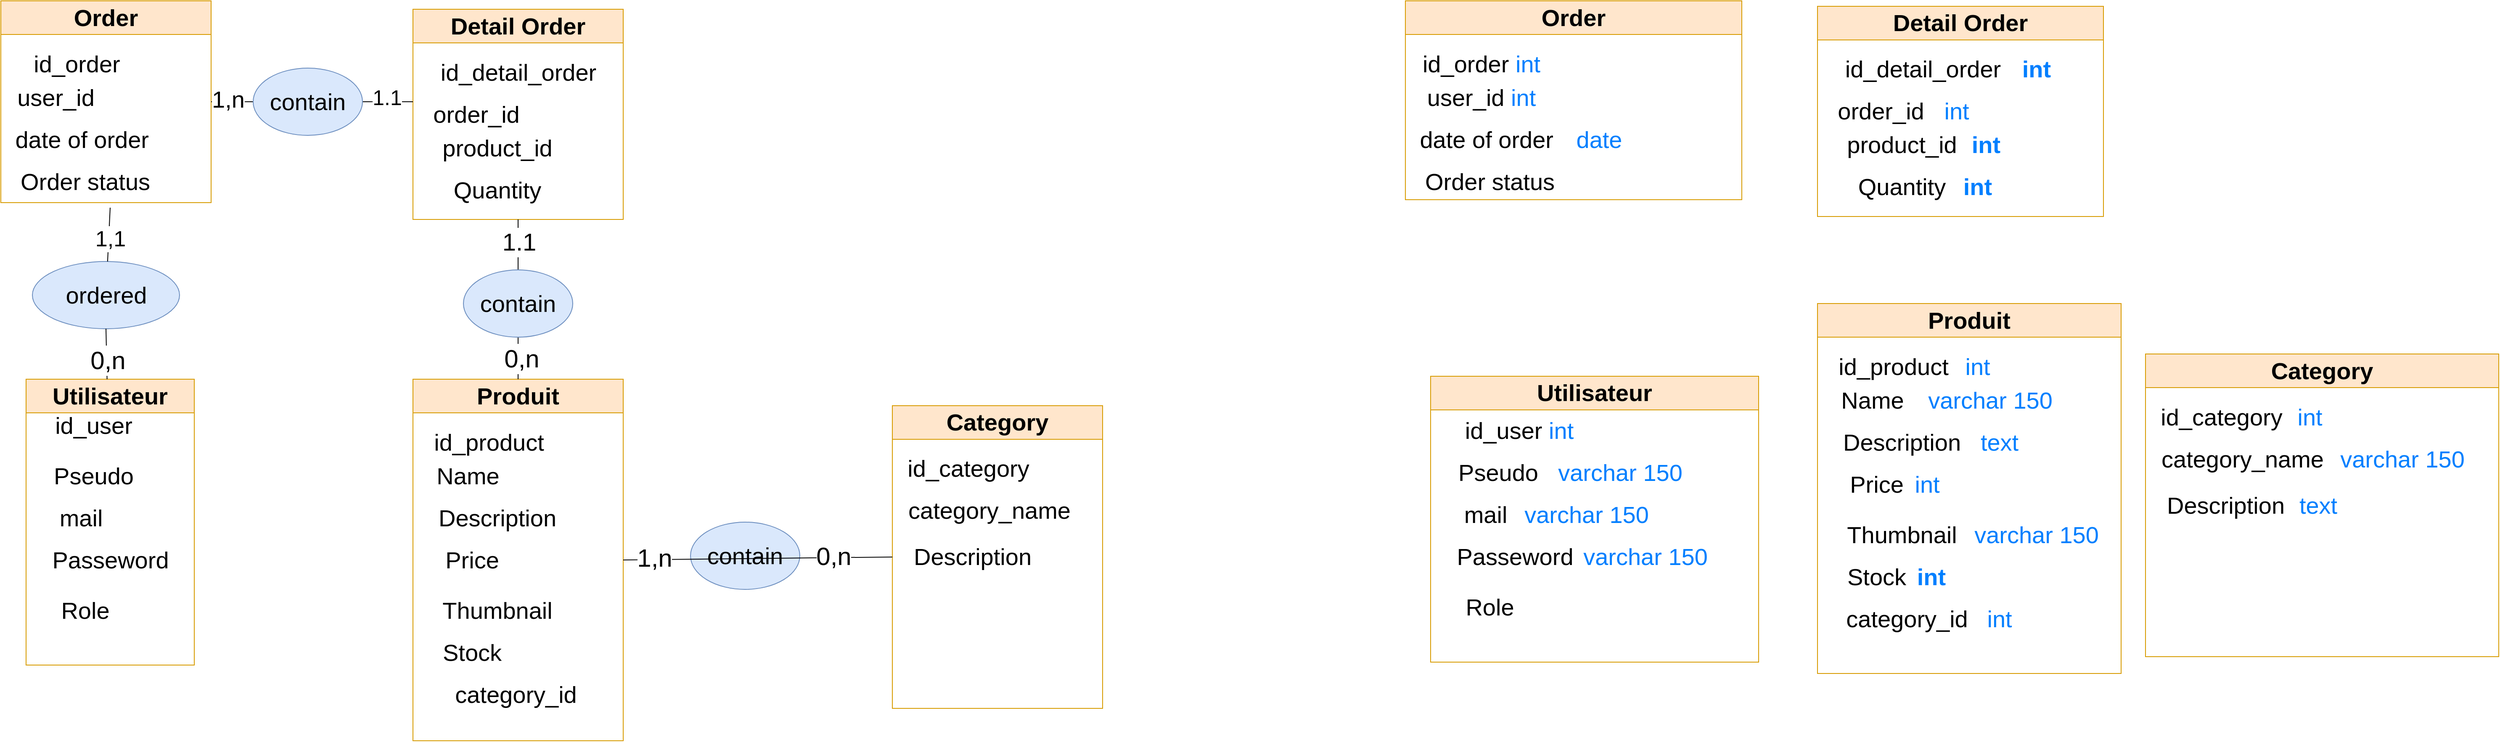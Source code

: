 <mxfile version="22.0.4" type="github">
  <diagram name="Page-1" id="r0-WqExdtS5ZCbGD1Gwn">
    <mxGraphModel dx="2049" dy="2240" grid="1" gridSize="10" guides="1" tooltips="1" connect="1" arrows="1" fold="1" page="1" pageScale="1" pageWidth="827" pageHeight="1169" math="0" shadow="0">
      <root>
        <mxCell id="0" />
        <mxCell id="1" parent="0" />
        <mxCell id="hgrAGrMgJBVK0adbvTiH-1" value="&lt;font style=&quot;font-size: 28px;&quot;&gt;Utilisateur&lt;/font&gt;" style="swimlane;whiteSpace=wrap;html=1;fillColor=#ffe6cc;strokeColor=#d79b00;fontSize=17;startSize=40;" vertex="1" parent="1">
          <mxGeometry x="330" y="-430" width="200" height="340" as="geometry">
            <mxRectangle x="330" y="-430" width="180" height="50" as="alternateBounds" />
          </mxGeometry>
        </mxCell>
        <mxCell id="hgrAGrMgJBVK0adbvTiH-2" value="Pseudo" style="text;html=1;align=center;verticalAlign=middle;resizable=0;points=[];autosize=1;strokeColor=none;fillColor=none;fontSize=28;" vertex="1" parent="hgrAGrMgJBVK0adbvTiH-1">
          <mxGeometry x="20" y="90" width="120" height="50" as="geometry" />
        </mxCell>
        <mxCell id="hgrAGrMgJBVK0adbvTiH-3" value="mail" style="text;html=1;align=center;verticalAlign=middle;resizable=0;points=[];autosize=1;strokeColor=none;fillColor=none;fontSize=28;" vertex="1" parent="hgrAGrMgJBVK0adbvTiH-1">
          <mxGeometry x="30" y="140" width="70" height="50" as="geometry" />
        </mxCell>
        <mxCell id="hgrAGrMgJBVK0adbvTiH-4" value="id_user" style="text;html=1;align=center;verticalAlign=middle;resizable=0;points=[];autosize=1;strokeColor=none;fillColor=none;fontSize=28;" vertex="1" parent="hgrAGrMgJBVK0adbvTiH-1">
          <mxGeometry x="20" y="30" width="120" height="50" as="geometry" />
        </mxCell>
        <mxCell id="hgrAGrMgJBVK0adbvTiH-6" value="Passeword" style="text;html=1;align=center;verticalAlign=middle;resizable=0;points=[];autosize=1;strokeColor=none;fillColor=none;fontSize=28;" vertex="1" parent="hgrAGrMgJBVK0adbvTiH-1">
          <mxGeometry x="20" y="190" width="160" height="50" as="geometry" />
        </mxCell>
        <mxCell id="hgrAGrMgJBVK0adbvTiH-7" value="Role" style="text;html=1;align=center;verticalAlign=middle;resizable=0;points=[];autosize=1;strokeColor=none;fillColor=none;fontSize=28;" vertex="1" parent="hgrAGrMgJBVK0adbvTiH-1">
          <mxGeometry x="30" y="250" width="80" height="50" as="geometry" />
        </mxCell>
        <mxCell id="hgrAGrMgJBVK0adbvTiH-8" value="&lt;span style=&quot;font-size: 28px;&quot;&gt;Produit&lt;/span&gt;" style="swimlane;whiteSpace=wrap;html=1;fillColor=#ffe6cc;strokeColor=#d79b00;fontSize=17;startSize=40;" vertex="1" parent="1">
          <mxGeometry x="790" y="-430" width="250" height="430" as="geometry">
            <mxRectangle x="330" y="-430" width="180" height="50" as="alternateBounds" />
          </mxGeometry>
        </mxCell>
        <mxCell id="hgrAGrMgJBVK0adbvTiH-9" value="Name" style="text;html=1;align=center;verticalAlign=middle;resizable=0;points=[];autosize=1;strokeColor=none;fillColor=none;fontSize=28;" vertex="1" parent="hgrAGrMgJBVK0adbvTiH-8">
          <mxGeometry x="15" y="90" width="100" height="50" as="geometry" />
        </mxCell>
        <mxCell id="hgrAGrMgJBVK0adbvTiH-10" value="Description" style="text;html=1;align=center;verticalAlign=middle;resizable=0;points=[];autosize=1;strokeColor=none;fillColor=none;fontSize=28;" vertex="1" parent="hgrAGrMgJBVK0adbvTiH-8">
          <mxGeometry x="20" y="140" width="160" height="50" as="geometry" />
        </mxCell>
        <mxCell id="hgrAGrMgJBVK0adbvTiH-11" value="id_product" style="text;html=1;align=center;verticalAlign=middle;resizable=0;points=[];autosize=1;strokeColor=none;fillColor=none;fontSize=28;" vertex="1" parent="hgrAGrMgJBVK0adbvTiH-8">
          <mxGeometry x="15" y="50" width="150" height="50" as="geometry" />
        </mxCell>
        <mxCell id="hgrAGrMgJBVK0adbvTiH-12" value="Price" style="text;html=1;align=center;verticalAlign=middle;resizable=0;points=[];autosize=1;strokeColor=none;fillColor=none;fontSize=28;" vertex="1" parent="hgrAGrMgJBVK0adbvTiH-8">
          <mxGeometry x="25" y="190" width="90" height="50" as="geometry" />
        </mxCell>
        <mxCell id="hgrAGrMgJBVK0adbvTiH-13" value="Thumbnail" style="text;html=1;align=center;verticalAlign=middle;resizable=0;points=[];autosize=1;strokeColor=none;fillColor=none;fontSize=28;" vertex="1" parent="hgrAGrMgJBVK0adbvTiH-8">
          <mxGeometry x="25" y="250" width="150" height="50" as="geometry" />
        </mxCell>
        <mxCell id="hgrAGrMgJBVK0adbvTiH-14" value="Stock" style="text;html=1;align=center;verticalAlign=middle;resizable=0;points=[];autosize=1;strokeColor=none;fillColor=none;fontSize=28;" vertex="1" parent="hgrAGrMgJBVK0adbvTiH-8">
          <mxGeometry x="25" y="300" width="90" height="50" as="geometry" />
        </mxCell>
        <mxCell id="hgrAGrMgJBVK0adbvTiH-58" value="category_id" style="text;html=1;align=center;verticalAlign=middle;resizable=0;points=[];autosize=1;strokeColor=none;fillColor=none;fontSize=28;" vertex="1" parent="hgrAGrMgJBVK0adbvTiH-8">
          <mxGeometry x="37" y="350" width="170" height="50" as="geometry" />
        </mxCell>
        <mxCell id="hgrAGrMgJBVK0adbvTiH-34" style="edgeStyle=orthogonalEdgeStyle;rounded=0;orthogonalLoop=1;jettySize=auto;html=1;exitX=1;exitY=0.5;exitDx=0;exitDy=0;strokeColor=none;" edge="1" parent="1" source="hgrAGrMgJBVK0adbvTiH-15">
          <mxGeometry relative="1" as="geometry">
            <mxPoint x="650" y="-750" as="targetPoint" />
          </mxGeometry>
        </mxCell>
        <mxCell id="hgrAGrMgJBVK0adbvTiH-15" value="&lt;span style=&quot;font-size: 28px;&quot;&gt;Order&lt;/span&gt;" style="swimlane;whiteSpace=wrap;html=1;fillColor=#ffe6cc;strokeColor=#d79b00;fontSize=17;startSize=40;" vertex="1" parent="1">
          <mxGeometry x="300" y="-880" width="250" height="240" as="geometry">
            <mxRectangle x="330" y="-430" width="180" height="50" as="alternateBounds" />
          </mxGeometry>
        </mxCell>
        <mxCell id="hgrAGrMgJBVK0adbvTiH-16" value="user_id" style="text;html=1;align=center;verticalAlign=middle;resizable=0;points=[];autosize=1;strokeColor=none;fillColor=none;fontSize=28;" vertex="1" parent="hgrAGrMgJBVK0adbvTiH-15">
          <mxGeometry x="5" y="90" width="120" height="50" as="geometry" />
        </mxCell>
        <mxCell id="hgrAGrMgJBVK0adbvTiH-17" value="date of&amp;nbsp;order&amp;nbsp;" style="text;html=1;align=center;verticalAlign=middle;resizable=0;points=[];autosize=1;strokeColor=none;fillColor=none;fontSize=28;" vertex="1" parent="hgrAGrMgJBVK0adbvTiH-15">
          <mxGeometry x="5" y="140" width="190" height="50" as="geometry" />
        </mxCell>
        <mxCell id="hgrAGrMgJBVK0adbvTiH-18" value="id_order" style="text;html=1;align=center;verticalAlign=middle;resizable=0;points=[];autosize=1;strokeColor=none;fillColor=none;fontSize=28;" vertex="1" parent="hgrAGrMgJBVK0adbvTiH-15">
          <mxGeometry x="25" y="50" width="130" height="50" as="geometry" />
        </mxCell>
        <mxCell id="hgrAGrMgJBVK0adbvTiH-22" value="Order status" style="text;html=1;align=center;verticalAlign=middle;resizable=0;points=[];autosize=1;strokeColor=none;fillColor=none;fontSize=28;" vertex="1" parent="hgrAGrMgJBVK0adbvTiH-15">
          <mxGeometry x="10" y="190" width="180" height="50" as="geometry" />
        </mxCell>
        <mxCell id="hgrAGrMgJBVK0adbvTiH-23" value="&lt;span style=&quot;font-size: 28px;&quot;&gt;Detail Order&lt;/span&gt;" style="swimlane;whiteSpace=wrap;html=1;fillColor=#ffe6cc;strokeColor=#d79b00;fontSize=17;startSize=40;" vertex="1" parent="1">
          <mxGeometry x="790" y="-870" width="250" height="250" as="geometry">
            <mxRectangle x="330" y="-430" width="180" height="50" as="alternateBounds" />
          </mxGeometry>
        </mxCell>
        <mxCell id="hgrAGrMgJBVK0adbvTiH-25" value="product_id" style="text;html=1;align=center;verticalAlign=middle;resizable=0;points=[];autosize=1;strokeColor=none;fillColor=none;fontSize=28;" vertex="1" parent="hgrAGrMgJBVK0adbvTiH-23">
          <mxGeometry x="25" y="140" width="150" height="50" as="geometry" />
        </mxCell>
        <mxCell id="hgrAGrMgJBVK0adbvTiH-26" value="order_id" style="text;html=1;align=center;verticalAlign=middle;resizable=0;points=[];autosize=1;strokeColor=none;fillColor=none;fontSize=28;" vertex="1" parent="hgrAGrMgJBVK0adbvTiH-23">
          <mxGeometry x="10" y="100" width="130" height="50" as="geometry" />
        </mxCell>
        <mxCell id="hgrAGrMgJBVK0adbvTiH-27" value="Quantity" style="text;html=1;align=center;verticalAlign=middle;resizable=0;points=[];autosize=1;strokeColor=none;fillColor=none;fontSize=28;" vertex="1" parent="hgrAGrMgJBVK0adbvTiH-23">
          <mxGeometry x="35" y="190" width="130" height="50" as="geometry" />
        </mxCell>
        <mxCell id="hgrAGrMgJBVK0adbvTiH-28" value="id_detail_order" style="text;html=1;align=center;verticalAlign=middle;resizable=0;points=[];autosize=1;strokeColor=none;fillColor=none;fontSize=28;" vertex="1" parent="hgrAGrMgJBVK0adbvTiH-23">
          <mxGeometry x="20" y="50" width="210" height="50" as="geometry" />
        </mxCell>
        <mxCell id="hgrAGrMgJBVK0adbvTiH-31" value="ordered" style="ellipse;whiteSpace=wrap;html=1;fillColor=#dae8fc;strokeColor=#6c8ebf;fontSize=28;" vertex="1" parent="1">
          <mxGeometry x="337.5" y="-570" width="175" height="80" as="geometry" />
        </mxCell>
        <mxCell id="hgrAGrMgJBVK0adbvTiH-36" value="" style="endArrow=none;html=1;rounded=0;exitX=0.5;exitY=1;exitDx=0;exitDy=0;" edge="1" parent="1" source="hgrAGrMgJBVK0adbvTiH-31" target="hgrAGrMgJBVK0adbvTiH-1">
          <mxGeometry width="50" height="50" relative="1" as="geometry">
            <mxPoint x="390" y="-540" as="sourcePoint" />
            <mxPoint x="430" y="-470" as="targetPoint" />
            <Array as="points" />
          </mxGeometry>
        </mxCell>
        <mxCell id="hgrAGrMgJBVK0adbvTiH-39" value="&lt;font style=&quot;font-size: 30px;&quot;&gt;0,n&lt;/font&gt;" style="edgeLabel;html=1;align=center;verticalAlign=middle;resizable=0;points=[];" vertex="1" connectable="0" parent="hgrAGrMgJBVK0adbvTiH-36">
          <mxGeometry x="0.234" y="1" relative="1" as="geometry">
            <mxPoint as="offset" />
          </mxGeometry>
        </mxCell>
        <mxCell id="hgrAGrMgJBVK0adbvTiH-37" value="" style="endArrow=none;html=1;rounded=0;" edge="1" parent="1" source="hgrAGrMgJBVK0adbvTiH-31">
          <mxGeometry width="50" height="50" relative="1" as="geometry">
            <mxPoint x="380" y="-584" as="sourcePoint" />
            <mxPoint x="430" y="-634" as="targetPoint" />
          </mxGeometry>
        </mxCell>
        <mxCell id="hgrAGrMgJBVK0adbvTiH-41" value="&lt;font style=&quot;font-size: 26px;&quot;&gt;1,1&lt;/font&gt;" style="edgeLabel;html=1;align=center;verticalAlign=middle;resizable=0;points=[];" vertex="1" connectable="0" parent="1">
          <mxGeometry x="436.797" y="-443.364" as="geometry">
            <mxPoint x="-7" y="-154" as="offset" />
          </mxGeometry>
        </mxCell>
        <mxCell id="hgrAGrMgJBVK0adbvTiH-42" value="" style="endArrow=none;html=1;rounded=0;exitX=1;exitY=0.5;exitDx=0;exitDy=0;" edge="1" parent="1" source="hgrAGrMgJBVK0adbvTiH-15">
          <mxGeometry width="50" height="50" relative="1" as="geometry">
            <mxPoint x="570" y="-760" as="sourcePoint" />
            <mxPoint x="790" y="-760" as="targetPoint" />
          </mxGeometry>
        </mxCell>
        <mxCell id="hgrAGrMgJBVK0adbvTiH-43" value="contain" style="ellipse;whiteSpace=wrap;html=1;fillColor=#dae8fc;strokeColor=#6c8ebf;fontSize=28;" vertex="1" parent="1">
          <mxGeometry x="600" y="-800" width="130" height="80" as="geometry" />
        </mxCell>
        <mxCell id="hgrAGrMgJBVK0adbvTiH-44" value="&lt;font style=&quot;font-size: 28px;&quot;&gt;1,n&lt;/font&gt;" style="edgeLabel;html=1;align=center;verticalAlign=middle;resizable=0;points=[];" vertex="1" connectable="0" parent="1">
          <mxGeometry x="436.797" y="-443.364" as="geometry">
            <mxPoint x="133" y="-320" as="offset" />
          </mxGeometry>
        </mxCell>
        <mxCell id="hgrAGrMgJBVK0adbvTiH-45" value="&lt;font style=&quot;font-size: 25px;&quot;&gt;1.1&lt;/font&gt;" style="edgeLabel;html=1;align=center;verticalAlign=middle;resizable=0;points=[];" vertex="1" connectable="0" parent="1">
          <mxGeometry x="749.997" y="-760.004" as="geometry">
            <mxPoint x="9" y="-6" as="offset" />
          </mxGeometry>
        </mxCell>
        <mxCell id="hgrAGrMgJBVK0adbvTiH-47" value="" style="endArrow=none;html=1;rounded=0;entryX=0.5;entryY=1;entryDx=0;entryDy=0;exitX=0.5;exitY=0;exitDx=0;exitDy=0;" edge="1" parent="1" source="hgrAGrMgJBVK0adbvTiH-8" target="hgrAGrMgJBVK0adbvTiH-23">
          <mxGeometry width="50" height="50" relative="1" as="geometry">
            <mxPoint x="800" y="-490" as="sourcePoint" />
            <mxPoint x="850" y="-540" as="targetPoint" />
          </mxGeometry>
        </mxCell>
        <mxCell id="hgrAGrMgJBVK0adbvTiH-48" value="contain" style="ellipse;whiteSpace=wrap;html=1;fillColor=#dae8fc;strokeColor=#6c8ebf;fontSize=28;" vertex="1" parent="1">
          <mxGeometry x="850" y="-560" width="130" height="80" as="geometry" />
        </mxCell>
        <mxCell id="hgrAGrMgJBVK0adbvTiH-49" value="&lt;font style=&quot;font-size: 29px;&quot;&gt;1.1&lt;/font&gt;" style="edgeLabel;html=1;align=center;verticalAlign=middle;resizable=0;points=[];" vertex="1" connectable="0" parent="1">
          <mxGeometry x="436.804" y="-443.03" as="geometry">
            <mxPoint x="479" y="-150" as="offset" />
          </mxGeometry>
        </mxCell>
        <mxCell id="hgrAGrMgJBVK0adbvTiH-50" value="&lt;font style=&quot;font-size: 30px;&quot;&gt;0,n&lt;/font&gt;" style="edgeLabel;html=1;align=center;verticalAlign=middle;resizable=0;points=[];" vertex="1" connectable="0" parent="1">
          <mxGeometry x="436.804" y="-442.03" as="geometry">
            <mxPoint x="482" y="-13" as="offset" />
          </mxGeometry>
        </mxCell>
        <mxCell id="hgrAGrMgJBVK0adbvTiH-51" value="&lt;span style=&quot;font-size: 28px;&quot;&gt;Category&lt;/span&gt;" style="swimlane;whiteSpace=wrap;html=1;fillColor=#ffe6cc;strokeColor=#d79b00;fontSize=17;startSize=40;" vertex="1" parent="1">
          <mxGeometry x="1360" y="-398.56" width="250" height="360" as="geometry">
            <mxRectangle x="330" y="-430" width="180" height="50" as="alternateBounds" />
          </mxGeometry>
        </mxCell>
        <mxCell id="hgrAGrMgJBVK0adbvTiH-52" value="category_name" style="text;html=1;align=center;verticalAlign=middle;resizable=0;points=[];autosize=1;strokeColor=none;fillColor=none;fontSize=28;" vertex="1" parent="hgrAGrMgJBVK0adbvTiH-51">
          <mxGeometry x="5" y="100" width="220" height="50" as="geometry" />
        </mxCell>
        <mxCell id="hgrAGrMgJBVK0adbvTiH-53" value="Description" style="text;html=1;align=center;verticalAlign=middle;resizable=0;points=[];autosize=1;strokeColor=none;fillColor=none;fontSize=28;" vertex="1" parent="hgrAGrMgJBVK0adbvTiH-51">
          <mxGeometry x="15" y="155" width="160" height="50" as="geometry" />
        </mxCell>
        <mxCell id="hgrAGrMgJBVK0adbvTiH-54" value="id_category" style="text;html=1;align=center;verticalAlign=middle;resizable=0;points=[];autosize=1;strokeColor=none;fillColor=none;fontSize=28;" vertex="1" parent="hgrAGrMgJBVK0adbvTiH-51">
          <mxGeometry x="5" y="50" width="170" height="50" as="geometry" />
        </mxCell>
        <mxCell id="hgrAGrMgJBVK0adbvTiH-59" value="contain" style="ellipse;whiteSpace=wrap;html=1;fillColor=#dae8fc;strokeColor=#6c8ebf;fontSize=28;" vertex="1" parent="1">
          <mxGeometry x="1120" y="-260" width="130" height="80" as="geometry" />
        </mxCell>
        <mxCell id="hgrAGrMgJBVK0adbvTiH-60" value="" style="endArrow=none;html=1;rounded=0;exitX=1;exitY=0.5;exitDx=0;exitDy=0;entryX=0;entryY=0.5;entryDx=0;entryDy=0;" edge="1" parent="1" source="hgrAGrMgJBVK0adbvTiH-8" target="hgrAGrMgJBVK0adbvTiH-51">
          <mxGeometry width="50" height="50" relative="1" as="geometry">
            <mxPoint x="1130" y="-180" as="sourcePoint" />
            <mxPoint x="1180" y="-230" as="targetPoint" />
            <Array as="points" />
          </mxGeometry>
        </mxCell>
        <mxCell id="hgrAGrMgJBVK0adbvTiH-61" value="&lt;font style=&quot;font-size: 30px;&quot;&gt;1,n&lt;/font&gt;" style="edgeLabel;html=1;align=center;verticalAlign=middle;resizable=0;points=[];" vertex="1" connectable="0" parent="1">
          <mxGeometry x="436.792" y="-443.56" as="geometry">
            <mxPoint x="640" y="225" as="offset" />
          </mxGeometry>
        </mxCell>
        <mxCell id="hgrAGrMgJBVK0adbvTiH-62" value="&lt;font style=&quot;font-size: 30px;&quot;&gt;0,n&lt;/font&gt;" style="edgeLabel;html=1;align=center;verticalAlign=middle;resizable=0;points=[];" vertex="1" connectable="0" parent="1">
          <mxGeometry x="1290.002" y="-220.0" as="geometry" />
        </mxCell>
        <mxCell id="hgrAGrMgJBVK0adbvTiH-275" value="&lt;font style=&quot;font-size: 28px;&quot;&gt;Utilisateur&lt;/font&gt;" style="swimlane;whiteSpace=wrap;html=1;fillColor=#ffe6cc;strokeColor=#d79b00;fontSize=17;startSize=40;" vertex="1" parent="1">
          <mxGeometry x="2000" y="-433.56" width="390" height="340" as="geometry">
            <mxRectangle x="330" y="-430" width="180" height="50" as="alternateBounds" />
          </mxGeometry>
        </mxCell>
        <mxCell id="hgrAGrMgJBVK0adbvTiH-276" value="Pseudo" style="text;html=1;align=center;verticalAlign=middle;resizable=0;points=[];autosize=1;strokeColor=none;fillColor=none;fontSize=28;" vertex="1" parent="hgrAGrMgJBVK0adbvTiH-275">
          <mxGeometry x="20" y="90" width="120" height="50" as="geometry" />
        </mxCell>
        <mxCell id="hgrAGrMgJBVK0adbvTiH-277" value="mail" style="text;html=1;align=center;verticalAlign=middle;resizable=0;points=[];autosize=1;strokeColor=none;fillColor=none;fontSize=28;" vertex="1" parent="hgrAGrMgJBVK0adbvTiH-275">
          <mxGeometry x="30" y="140" width="70" height="50" as="geometry" />
        </mxCell>
        <mxCell id="hgrAGrMgJBVK0adbvTiH-278" value="id_user&amp;nbsp;&lt;font color=&quot;#007fff&quot;&gt;int&lt;/font&gt;" style="text;html=1;align=center;verticalAlign=middle;resizable=0;points=[];autosize=1;strokeColor=none;fillColor=none;fontSize=28;" vertex="1" parent="hgrAGrMgJBVK0adbvTiH-275">
          <mxGeometry x="30" y="40" width="150" height="50" as="geometry" />
        </mxCell>
        <mxCell id="hgrAGrMgJBVK0adbvTiH-279" value="Passeword" style="text;html=1;align=center;verticalAlign=middle;resizable=0;points=[];autosize=1;strokeColor=none;fillColor=none;fontSize=28;" vertex="1" parent="hgrAGrMgJBVK0adbvTiH-275">
          <mxGeometry x="20" y="190" width="160" height="50" as="geometry" />
        </mxCell>
        <mxCell id="hgrAGrMgJBVK0adbvTiH-280" value="Role" style="text;html=1;align=center;verticalAlign=middle;resizable=0;points=[];autosize=1;strokeColor=none;fillColor=none;fontSize=28;" vertex="1" parent="hgrAGrMgJBVK0adbvTiH-275">
          <mxGeometry x="30" y="250" width="80" height="50" as="geometry" />
        </mxCell>
        <mxCell id="hgrAGrMgJBVK0adbvTiH-332" value="&lt;font color=&quot;#007fff&quot;&gt;varchar 150&lt;/font&gt;" style="text;html=1;align=center;verticalAlign=middle;resizable=0;points=[];autosize=1;strokeColor=none;fillColor=none;fontSize=28;" vertex="1" parent="hgrAGrMgJBVK0adbvTiH-275">
          <mxGeometry x="140" y="90" width="170" height="50" as="geometry" />
        </mxCell>
        <mxCell id="hgrAGrMgJBVK0adbvTiH-333" value="&lt;font color=&quot;#007fff&quot;&gt;varchar 150&lt;/font&gt;" style="text;html=1;align=center;verticalAlign=middle;resizable=0;points=[];autosize=1;strokeColor=none;fillColor=none;fontSize=28;" vertex="1" parent="hgrAGrMgJBVK0adbvTiH-275">
          <mxGeometry x="100" y="140" width="170" height="50" as="geometry" />
        </mxCell>
        <mxCell id="hgrAGrMgJBVK0adbvTiH-334" value="&lt;font color=&quot;#007fff&quot;&gt;varchar 150&lt;/font&gt;" style="text;html=1;align=center;verticalAlign=middle;resizable=0;points=[];autosize=1;strokeColor=none;fillColor=none;fontSize=28;" vertex="1" parent="hgrAGrMgJBVK0adbvTiH-275">
          <mxGeometry x="170" y="190" width="170" height="50" as="geometry" />
        </mxCell>
        <mxCell id="hgrAGrMgJBVK0adbvTiH-281" value="&lt;span style=&quot;font-size: 28px;&quot;&gt;Produit&lt;/span&gt;" style="swimlane;whiteSpace=wrap;html=1;fillColor=#ffe6cc;strokeColor=#d79b00;fontSize=17;startSize=40;" vertex="1" parent="1">
          <mxGeometry x="2460" y="-520" width="361" height="440" as="geometry">
            <mxRectangle x="330" y="-430" width="180" height="50" as="alternateBounds" />
          </mxGeometry>
        </mxCell>
        <mxCell id="hgrAGrMgJBVK0adbvTiH-282" value="Name" style="text;html=1;align=center;verticalAlign=middle;resizable=0;points=[];autosize=1;strokeColor=none;fillColor=none;fontSize=28;" vertex="1" parent="hgrAGrMgJBVK0adbvTiH-281">
          <mxGeometry x="15" y="90" width="100" height="50" as="geometry" />
        </mxCell>
        <mxCell id="hgrAGrMgJBVK0adbvTiH-283" value="Description" style="text;html=1;align=center;verticalAlign=middle;resizable=0;points=[];autosize=1;strokeColor=none;fillColor=none;fontSize=28;" vertex="1" parent="hgrAGrMgJBVK0adbvTiH-281">
          <mxGeometry x="20" y="140" width="160" height="50" as="geometry" />
        </mxCell>
        <mxCell id="hgrAGrMgJBVK0adbvTiH-284" value="id_product" style="text;html=1;align=center;verticalAlign=middle;resizable=0;points=[];autosize=1;strokeColor=none;fillColor=none;fontSize=28;" vertex="1" parent="hgrAGrMgJBVK0adbvTiH-281">
          <mxGeometry x="15" y="50" width="150" height="50" as="geometry" />
        </mxCell>
        <mxCell id="hgrAGrMgJBVK0adbvTiH-285" value="Price" style="text;html=1;align=center;verticalAlign=middle;resizable=0;points=[];autosize=1;strokeColor=none;fillColor=none;fontSize=28;" vertex="1" parent="hgrAGrMgJBVK0adbvTiH-281">
          <mxGeometry x="25" y="190" width="90" height="50" as="geometry" />
        </mxCell>
        <mxCell id="hgrAGrMgJBVK0adbvTiH-286" value="Thumbnail" style="text;html=1;align=center;verticalAlign=middle;resizable=0;points=[];autosize=1;strokeColor=none;fillColor=none;fontSize=28;" vertex="1" parent="hgrAGrMgJBVK0adbvTiH-281">
          <mxGeometry x="25" y="250" width="150" height="50" as="geometry" />
        </mxCell>
        <mxCell id="hgrAGrMgJBVK0adbvTiH-287" value="Stock" style="text;html=1;align=center;verticalAlign=middle;resizable=0;points=[];autosize=1;strokeColor=none;fillColor=none;fontSize=28;" vertex="1" parent="hgrAGrMgJBVK0adbvTiH-281">
          <mxGeometry x="25" y="300" width="90" height="50" as="geometry" />
        </mxCell>
        <mxCell id="hgrAGrMgJBVK0adbvTiH-288" value="category_id" style="text;html=1;align=center;verticalAlign=middle;resizable=0;points=[];autosize=1;strokeColor=none;fillColor=none;fontSize=28;" vertex="1" parent="hgrAGrMgJBVK0adbvTiH-281">
          <mxGeometry x="21" y="350" width="170" height="50" as="geometry" />
        </mxCell>
        <mxCell id="hgrAGrMgJBVK0adbvTiH-321" value="&lt;font color=&quot;#007fff&quot;&gt;int&lt;/font&gt;" style="text;html=1;align=center;verticalAlign=middle;resizable=0;points=[];autosize=1;strokeColor=none;fillColor=none;fontSize=28;" vertex="1" parent="hgrAGrMgJBVK0adbvTiH-281">
          <mxGeometry x="165" y="50" width="50" height="50" as="geometry" />
        </mxCell>
        <mxCell id="hgrAGrMgJBVK0adbvTiH-322" value="&lt;font color=&quot;#007fff&quot;&gt;int&lt;/font&gt;" style="text;html=1;align=center;verticalAlign=middle;resizable=0;points=[];autosize=1;strokeColor=none;fillColor=none;fontSize=28;" vertex="1" parent="hgrAGrMgJBVK0adbvTiH-281">
          <mxGeometry x="191" y="350" width="50" height="50" as="geometry" />
        </mxCell>
        <mxCell id="hgrAGrMgJBVK0adbvTiH-328" value="&lt;font color=&quot;#007fff&quot;&gt;int&lt;/font&gt;" style="text;html=1;align=center;verticalAlign=middle;resizable=0;points=[];autosize=1;strokeColor=none;fillColor=none;fontSize=28;fontStyle=1" vertex="1" parent="hgrAGrMgJBVK0adbvTiH-281">
          <mxGeometry x="105" y="300" width="60" height="50" as="geometry" />
        </mxCell>
        <mxCell id="hgrAGrMgJBVK0adbvTiH-339" value="&lt;font color=&quot;#007fff&quot;&gt;varchar 150&lt;/font&gt;" style="text;html=1;align=center;verticalAlign=middle;resizable=0;points=[];autosize=1;strokeColor=none;fillColor=none;fontSize=28;" vertex="1" parent="hgrAGrMgJBVK0adbvTiH-281">
          <mxGeometry x="120" y="90" width="170" height="50" as="geometry" />
        </mxCell>
        <mxCell id="hgrAGrMgJBVK0adbvTiH-340" value="&lt;font color=&quot;#007fff&quot;&gt;text&lt;/font&gt;" style="text;html=1;align=center;verticalAlign=middle;resizable=0;points=[];autosize=1;strokeColor=none;fillColor=none;fontSize=28;" vertex="1" parent="hgrAGrMgJBVK0adbvTiH-281">
          <mxGeometry x="181" y="140" width="70" height="50" as="geometry" />
        </mxCell>
        <mxCell id="hgrAGrMgJBVK0adbvTiH-341" value="&lt;font color=&quot;#007fff&quot;&gt;varchar 150&lt;/font&gt;" style="text;html=1;align=center;verticalAlign=middle;resizable=0;points=[];autosize=1;strokeColor=none;fillColor=none;fontSize=28;" vertex="1" parent="hgrAGrMgJBVK0adbvTiH-281">
          <mxGeometry x="175" y="250" width="170" height="50" as="geometry" />
        </mxCell>
        <mxCell id="hgrAGrMgJBVK0adbvTiH-344" value="&lt;font color=&quot;#007fff&quot;&gt;int&lt;/font&gt;" style="text;html=1;align=center;verticalAlign=middle;resizable=0;points=[];autosize=1;strokeColor=none;fillColor=none;fontSize=28;" vertex="1" parent="hgrAGrMgJBVK0adbvTiH-281">
          <mxGeometry x="105" y="190" width="50" height="50" as="geometry" />
        </mxCell>
        <mxCell id="hgrAGrMgJBVK0adbvTiH-289" style="edgeStyle=orthogonalEdgeStyle;rounded=0;orthogonalLoop=1;jettySize=auto;html=1;exitX=1;exitY=0.5;exitDx=0;exitDy=0;strokeColor=none;" edge="1" parent="1" source="hgrAGrMgJBVK0adbvTiH-290">
          <mxGeometry relative="1" as="geometry">
            <mxPoint x="2320" y="-753.56" as="targetPoint" />
          </mxGeometry>
        </mxCell>
        <mxCell id="hgrAGrMgJBVK0adbvTiH-290" value="&lt;span style=&quot;font-size: 28px;&quot;&gt;Order&lt;/span&gt;" style="swimlane;whiteSpace=wrap;html=1;fillColor=#ffe6cc;strokeColor=#d79b00;fontSize=17;startSize=40;" vertex="1" parent="1">
          <mxGeometry x="1970" y="-880" width="400" height="236.44" as="geometry">
            <mxRectangle x="330" y="-430" width="180" height="50" as="alternateBounds" />
          </mxGeometry>
        </mxCell>
        <mxCell id="hgrAGrMgJBVK0adbvTiH-291" value="user_id &lt;font color=&quot;#007fff&quot;&gt;int&lt;/font&gt;" style="text;html=1;align=center;verticalAlign=middle;resizable=0;points=[];autosize=1;strokeColor=none;fillColor=none;fontSize=28;" vertex="1" parent="hgrAGrMgJBVK0adbvTiH-290">
          <mxGeometry x="15" y="90" width="150" height="50" as="geometry" />
        </mxCell>
        <mxCell id="hgrAGrMgJBVK0adbvTiH-292" value="date of&amp;nbsp;order&amp;nbsp;" style="text;html=1;align=center;verticalAlign=middle;resizable=0;points=[];autosize=1;strokeColor=none;fillColor=none;fontSize=28;" vertex="1" parent="hgrAGrMgJBVK0adbvTiH-290">
          <mxGeometry x="5" y="140" width="190" height="50" as="geometry" />
        </mxCell>
        <mxCell id="hgrAGrMgJBVK0adbvTiH-293" value="id_order &lt;font color=&quot;#007fff&quot;&gt;int&lt;/font&gt;" style="text;html=1;align=center;verticalAlign=middle;resizable=0;points=[];autosize=1;strokeColor=none;fillColor=none;fontSize=28;" vertex="1" parent="hgrAGrMgJBVK0adbvTiH-290">
          <mxGeometry x="10" y="50" width="160" height="50" as="geometry" />
        </mxCell>
        <mxCell id="hgrAGrMgJBVK0adbvTiH-294" value="Order status" style="text;html=1;align=center;verticalAlign=middle;resizable=0;points=[];autosize=1;strokeColor=none;fillColor=none;fontSize=28;" vertex="1" parent="hgrAGrMgJBVK0adbvTiH-290">
          <mxGeometry x="10" y="190" width="180" height="50" as="geometry" />
        </mxCell>
        <mxCell id="hgrAGrMgJBVK0adbvTiH-345" value="&lt;font color=&quot;#007fff&quot;&gt;date&lt;/font&gt;" style="text;html=1;align=center;verticalAlign=middle;resizable=0;points=[];autosize=1;strokeColor=none;fillColor=none;fontSize=28;" vertex="1" parent="hgrAGrMgJBVK0adbvTiH-290">
          <mxGeometry x="190" y="140" width="80" height="50" as="geometry" />
        </mxCell>
        <mxCell id="hgrAGrMgJBVK0adbvTiH-295" value="&lt;span style=&quot;font-size: 28px;&quot;&gt;Detail Order&lt;/span&gt;" style="swimlane;whiteSpace=wrap;html=1;fillColor=#ffe6cc;strokeColor=#d79b00;fontSize=17;startSize=40;" vertex="1" parent="1">
          <mxGeometry x="2460" y="-873.56" width="340" height="250" as="geometry">
            <mxRectangle x="330" y="-430" width="180" height="50" as="alternateBounds" />
          </mxGeometry>
        </mxCell>
        <mxCell id="hgrAGrMgJBVK0adbvTiH-296" value="product_id" style="text;html=1;align=center;verticalAlign=middle;resizable=0;points=[];autosize=1;strokeColor=none;fillColor=none;fontSize=28;" vertex="1" parent="hgrAGrMgJBVK0adbvTiH-295">
          <mxGeometry x="25" y="140" width="150" height="50" as="geometry" />
        </mxCell>
        <mxCell id="hgrAGrMgJBVK0adbvTiH-297" value="order_id" style="text;html=1;align=center;verticalAlign=middle;resizable=0;points=[];autosize=1;strokeColor=none;fillColor=none;fontSize=28;" vertex="1" parent="hgrAGrMgJBVK0adbvTiH-295">
          <mxGeometry x="10" y="100" width="130" height="50" as="geometry" />
        </mxCell>
        <mxCell id="hgrAGrMgJBVK0adbvTiH-298" value="Quantity" style="text;html=1;align=center;verticalAlign=middle;resizable=0;points=[];autosize=1;strokeColor=none;fillColor=none;fontSize=28;" vertex="1" parent="hgrAGrMgJBVK0adbvTiH-295">
          <mxGeometry x="35" y="190" width="130" height="50" as="geometry" />
        </mxCell>
        <mxCell id="hgrAGrMgJBVK0adbvTiH-299" value="id_detail_order" style="text;html=1;align=center;verticalAlign=middle;resizable=0;points=[];autosize=1;strokeColor=none;fillColor=none;fontSize=28;" vertex="1" parent="hgrAGrMgJBVK0adbvTiH-295">
          <mxGeometry x="20" y="50" width="210" height="50" as="geometry" />
        </mxCell>
        <mxCell id="hgrAGrMgJBVK0adbvTiH-324" value="&lt;font color=&quot;#007fff&quot;&gt;int&lt;/font&gt;" style="text;html=1;align=center;verticalAlign=middle;resizable=0;points=[];autosize=1;strokeColor=none;fillColor=none;fontSize=28;" vertex="1" parent="hgrAGrMgJBVK0adbvTiH-295">
          <mxGeometry x="140" y="100" width="50" height="50" as="geometry" />
        </mxCell>
        <mxCell id="hgrAGrMgJBVK0adbvTiH-325" value="&lt;font color=&quot;#007fff&quot;&gt;int&lt;/font&gt;" style="text;html=1;align=center;verticalAlign=middle;resizable=0;points=[];autosize=1;strokeColor=none;fillColor=none;fontSize=28;fontStyle=1" vertex="1" parent="hgrAGrMgJBVK0adbvTiH-295">
          <mxGeometry x="170" y="140" width="60" height="50" as="geometry" />
        </mxCell>
        <mxCell id="hgrAGrMgJBVK0adbvTiH-326" value="&lt;font color=&quot;#007fff&quot;&gt;int&lt;/font&gt;" style="text;html=1;align=center;verticalAlign=middle;resizable=0;points=[];autosize=1;strokeColor=none;fillColor=none;fontSize=28;fontStyle=1" vertex="1" parent="hgrAGrMgJBVK0adbvTiH-295">
          <mxGeometry x="160" y="190" width="60" height="50" as="geometry" />
        </mxCell>
        <mxCell id="hgrAGrMgJBVK0adbvTiH-327" value="&lt;font color=&quot;#007fff&quot;&gt;int&lt;/font&gt;" style="text;html=1;align=center;verticalAlign=middle;resizable=0;points=[];autosize=1;strokeColor=none;fillColor=none;fontSize=28;fontStyle=1" vertex="1" parent="hgrAGrMgJBVK0adbvTiH-295">
          <mxGeometry x="230" y="50" width="60" height="50" as="geometry" />
        </mxCell>
        <mxCell id="hgrAGrMgJBVK0adbvTiH-313" value="&lt;span style=&quot;font-size: 28px;&quot;&gt;Category&lt;/span&gt;" style="swimlane;whiteSpace=wrap;html=1;fillColor=#ffe6cc;strokeColor=#d79b00;fontSize=17;startSize=40;" vertex="1" parent="1">
          <mxGeometry x="2850" y="-460" width="420" height="360" as="geometry">
            <mxRectangle x="330" y="-430" width="180" height="50" as="alternateBounds" />
          </mxGeometry>
        </mxCell>
        <mxCell id="hgrAGrMgJBVK0adbvTiH-314" value="category_name" style="text;html=1;align=center;verticalAlign=middle;resizable=0;points=[];autosize=1;strokeColor=none;fillColor=none;fontSize=28;" vertex="1" parent="hgrAGrMgJBVK0adbvTiH-313">
          <mxGeometry x="5" y="100" width="220" height="50" as="geometry" />
        </mxCell>
        <mxCell id="hgrAGrMgJBVK0adbvTiH-315" value="Description" style="text;html=1;align=center;verticalAlign=middle;resizable=0;points=[];autosize=1;strokeColor=none;fillColor=none;fontSize=28;" vertex="1" parent="hgrAGrMgJBVK0adbvTiH-313">
          <mxGeometry x="15" y="155" width="160" height="50" as="geometry" />
        </mxCell>
        <mxCell id="hgrAGrMgJBVK0adbvTiH-316" value="id_category" style="text;html=1;align=center;verticalAlign=middle;resizable=0;points=[];autosize=1;strokeColor=none;fillColor=none;fontSize=28;" vertex="1" parent="hgrAGrMgJBVK0adbvTiH-313">
          <mxGeometry x="5" y="50" width="170" height="50" as="geometry" />
        </mxCell>
        <mxCell id="hgrAGrMgJBVK0adbvTiH-323" value="&lt;font color=&quot;#007fff&quot;&gt;int&lt;/font&gt;" style="text;html=1;align=center;verticalAlign=middle;resizable=0;points=[];autosize=1;strokeColor=none;fillColor=none;fontSize=28;" vertex="1" parent="hgrAGrMgJBVK0adbvTiH-313">
          <mxGeometry x="170" y="50" width="50" height="50" as="geometry" />
        </mxCell>
        <mxCell id="hgrAGrMgJBVK0adbvTiH-342" value="&lt;font color=&quot;#007fff&quot;&gt;text&lt;/font&gt;" style="text;html=1;align=center;verticalAlign=middle;resizable=0;points=[];autosize=1;strokeColor=none;fillColor=none;fontSize=28;" vertex="1" parent="hgrAGrMgJBVK0adbvTiH-313">
          <mxGeometry x="170" y="155" width="70" height="50" as="geometry" />
        </mxCell>
        <mxCell id="hgrAGrMgJBVK0adbvTiH-343" value="&lt;font color=&quot;#007fff&quot;&gt;varchar 150&lt;/font&gt;" style="text;html=1;align=center;verticalAlign=middle;resizable=0;points=[];autosize=1;strokeColor=none;fillColor=none;fontSize=28;" vertex="1" parent="hgrAGrMgJBVK0adbvTiH-313">
          <mxGeometry x="220" y="100" width="170" height="50" as="geometry" />
        </mxCell>
      </root>
    </mxGraphModel>
  </diagram>
</mxfile>
